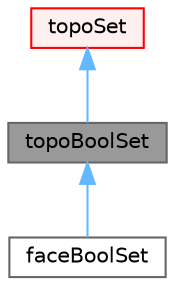 digraph "topoBoolSet"
{
 // LATEX_PDF_SIZE
  bgcolor="transparent";
  edge [fontname=Helvetica,fontsize=10,labelfontname=Helvetica,labelfontsize=10];
  node [fontname=Helvetica,fontsize=10,shape=box,height=0.2,width=0.4];
  Node1 [id="Node000001",label="topoBoolSet",height=0.2,width=0.4,color="gray40", fillcolor="grey60", style="filled", fontcolor="black",tooltip="Base for a special purpose topoSet using labels stored as a boolList."];
  Node2 -> Node1 [id="edge1_Node000001_Node000002",dir="back",color="steelblue1",style="solid",tooltip=" "];
  Node2 [id="Node000002",label="topoSet",height=0.2,width=0.4,color="red", fillcolor="#FFF0F0", style="filled",URL="$classFoam_1_1topoSet.html",tooltip="General set of labels of mesh quantity (points, cells, faces)."];
  Node1 -> Node11 [id="edge2_Node000001_Node000011",dir="back",color="steelblue1",style="solid",tooltip=" "];
  Node11 [id="Node000011",label="faceBoolSet",height=0.2,width=0.4,color="gray40", fillcolor="white", style="filled",URL="$classFoam_1_1faceBoolSet.html",tooltip="A special purpose topoSet with the face labels stored as a boolList. It does not correspond to a face..."];
}
